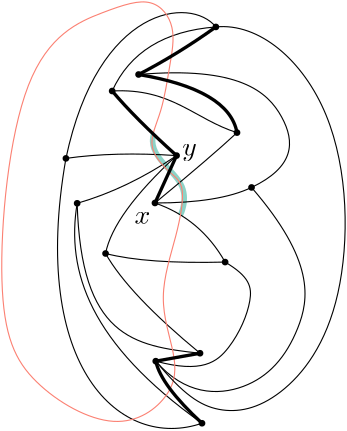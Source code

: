 <?xml version="1.0"?>
<!DOCTYPE ipe SYSTEM "ipe.dtd">
<ipe version="70206" creator="Ipe 7.2.7">
<info created="D:20180427155132" modified="D:20180510140643"/>
<ipestyle name="basic">
<symbol name="arrow/arc(spx)">
<path stroke="sym-stroke" fill="sym-stroke" pen="sym-pen">
0 0 m
-1 0.333 l
-1 -0.333 l
h
</path>
</symbol>
<symbol name="arrow/farc(spx)">
<path stroke="sym-stroke" fill="white" pen="sym-pen">
0 0 m
-1 0.333 l
-1 -0.333 l
h
</path>
</symbol>
<symbol name="arrow/ptarc(spx)">
<path stroke="sym-stroke" fill="sym-stroke" pen="sym-pen">
0 0 m
-1 0.333 l
-0.8 0 l
-1 -0.333 l
h
</path>
</symbol>
<symbol name="arrow/fptarc(spx)">
<path stroke="sym-stroke" fill="white" pen="sym-pen">
0 0 m
-1 0.333 l
-0.8 0 l
-1 -0.333 l
h
</path>
</symbol>
<symbol name="mark/circle(sx)" transformations="translations">
<path fill="sym-stroke">
0.6 0 0 0.6 0 0 e
0.4 0 0 0.4 0 0 e
</path>
</symbol>
<symbol name="mark/disk(sx)" transformations="translations">
<path fill="sym-stroke">
0.6 0 0 0.6 0 0 e
</path>
</symbol>
<symbol name="mark/fdisk(sfx)" transformations="translations">
<group>
<path fill="sym-fill">
0.5 0 0 0.5 0 0 e
</path>
<path fill="sym-stroke" fillrule="eofill">
0.6 0 0 0.6 0 0 e
0.4 0 0 0.4 0 0 e
</path>
</group>
</symbol>
<symbol name="mark/box(sx)" transformations="translations">
<path fill="sym-stroke" fillrule="eofill">
-0.6 -0.6 m
0.6 -0.6 l
0.6 0.6 l
-0.6 0.6 l
h
-0.4 -0.4 m
0.4 -0.4 l
0.4 0.4 l
-0.4 0.4 l
h
</path>
</symbol>
<symbol name="mark/square(sx)" transformations="translations">
<path fill="sym-stroke">
-0.6 -0.6 m
0.6 -0.6 l
0.6 0.6 l
-0.6 0.6 l
h
</path>
</symbol>
<symbol name="mark/fsquare(sfx)" transformations="translations">
<group>
<path fill="sym-fill">
-0.5 -0.5 m
0.5 -0.5 l
0.5 0.5 l
-0.5 0.5 l
h
</path>
<path fill="sym-stroke" fillrule="eofill">
-0.6 -0.6 m
0.6 -0.6 l
0.6 0.6 l
-0.6 0.6 l
h
-0.4 -0.4 m
0.4 -0.4 l
0.4 0.4 l
-0.4 0.4 l
h
</path>
</group>
</symbol>
<symbol name="mark/cross(sx)" transformations="translations">
<group>
<path fill="sym-stroke">
-0.43 -0.57 m
0.57 0.43 l
0.43 0.57 l
-0.57 -0.43 l
h
</path>
<path fill="sym-stroke">
-0.43 0.57 m
0.57 -0.43 l
0.43 -0.57 l
-0.57 0.43 l
h
</path>
</group>
</symbol>
<symbol name="arrow/fnormal(spx)">
<path stroke="sym-stroke" fill="white" pen="sym-pen">
0 0 m
-1 0.333 l
-1 -0.333 l
h
</path>
</symbol>
<symbol name="arrow/pointed(spx)">
<path stroke="sym-stroke" fill="sym-stroke" pen="sym-pen">
0 0 m
-1 0.333 l
-0.8 0 l
-1 -0.333 l
h
</path>
</symbol>
<symbol name="arrow/fpointed(spx)">
<path stroke="sym-stroke" fill="white" pen="sym-pen">
0 0 m
-1 0.333 l
-0.8 0 l
-1 -0.333 l
h
</path>
</symbol>
<symbol name="arrow/linear(spx)">
<path stroke="sym-stroke" pen="sym-pen">
-1 0.333 m
0 0 l
-1 -0.333 l
</path>
</symbol>
<symbol name="arrow/fdouble(spx)">
<path stroke="sym-stroke" fill="white" pen="sym-pen">
0 0 m
-1 0.333 l
-1 -0.333 l
h
-1 0 m
-2 0.333 l
-2 -0.333 l
h
</path>
</symbol>
<symbol name="arrow/double(spx)">
<path stroke="sym-stroke" fill="sym-stroke" pen="sym-pen">
0 0 m
-1 0.333 l
-1 -0.333 l
h
-1 0 m
-2 0.333 l
-2 -0.333 l
h
</path>
</symbol>
<pen name="heavier" value="0.8"/>
<pen name="fat" value="1.2"/>
<pen name="ultrafat" value="2"/>
<symbolsize name="large" value="5"/>
<symbolsize name="small" value="2"/>
<symbolsize name="tiny" value="1.1"/>
<arrowsize name="large" value="10"/>
<arrowsize name="small" value="5"/>
<arrowsize name="tiny" value="3"/>
<color name="red" value="1 0 0"/>
<color name="green" value="0 1 0"/>
<color name="blue" value="0 0 1"/>
<color name="yellow" value="1 1 0"/>
<color name="orange" value="1 0.647 0"/>
<color name="gold" value="1 0.843 0"/>
<color name="purple" value="0.627 0.125 0.941"/>
<color name="gray" value="0.745"/>
<color name="brown" value="0.647 0.165 0.165"/>
<color name="navy" value="0 0 0.502"/>
<color name="pink" value="1 0.753 0.796"/>
<color name="seagreen" value="0.18 0.545 0.341"/>
<color name="turquoise" value="0.251 0.878 0.816"/>
<color name="violet" value="0.933 0.51 0.933"/>
<color name="darkblue" value="0 0 0.545"/>
<color name="darkcyan" value="0 0.545 0.545"/>
<color name="darkgray" value="0.663"/>
<color name="darkgreen" value="0 0.392 0"/>
<color name="darkmagenta" value="0.545 0 0.545"/>
<color name="darkorange" value="1 0.549 0"/>
<color name="darkred" value="0.545 0 0"/>
<color name="lightblue" value="0.678 0.847 0.902"/>
<color name="lightcyan" value="0.878 1 1"/>
<color name="lightgray" value="0.827"/>
<color name="lightgreen" value="0.565 0.933 0.565"/>
<color name="lightyellow" value="1 1 0.878"/>
<dashstyle name="dashed" value="[4] 0"/>
<dashstyle name="dotted" value="[1 3] 0"/>
<dashstyle name="dash dotted" value="[4 2 1 2] 0"/>
<dashstyle name="dash dot dotted" value="[4 2 1 2 1 2] 0"/>
<textsize name="large" value="\large"/>
<textsize name="small" value="\small"/>
<textsize name="tiny" value="\tiny"/>
<textsize name="Large" value="\Large"/>
<textsize name="LARGE" value="\LARGE"/>
<textsize name="huge" value="\huge"/>
<textsize name="Huge" value="\Huge"/>
<textsize name="footnote" value="\footnotesize"/>
<textstyle name="center" begin="\begin{center}" end="\end{center}"/>
<textstyle name="itemize" begin="\begin{itemize}" end="\end{itemize}"/>
<textstyle name="item" begin="\begin{itemize}\item{}" end="\end{itemize}"/>
<gridsize name="4 pts" value="4"/>
<gridsize name="8 pts (~3 mm)" value="8"/>
<gridsize name="16 pts (~6 mm)" value="16"/>
<gridsize name="32 pts (~12 mm)" value="32"/>
<gridsize name="10 pts (~3.5 mm)" value="10"/>
<gridsize name="20 pts (~7 mm)" value="20"/>
<gridsize name="14 pts (~5 mm)" value="14"/>
<gridsize name="28 pts (~10 mm)" value="28"/>
<gridsize name="56 pts (~20 mm)" value="56"/>
<anglesize name="90 deg" value="90"/>
<anglesize name="60 deg" value="60"/>
<anglesize name="45 deg" value="45"/>
<anglesize name="30 deg" value="30"/>
<anglesize name="22.5 deg" value="22.5"/>
<opacity name="10%" value="0.1"/>
<opacity name="30%" value="0.3"/>
<opacity name="50%" value="0.5"/>
<opacity name="75%" value="0.75"/>
<tiling name="falling" angle="-60" step="4" width="1"/>
<tiling name="rising" angle="30" step="4" width="1"/>
</ipestyle>
<ipestyle name="brew">
<color name="aliceblue" value="0.941 0.973 1"/>
<color name="brew1" value="0.552 0.827 0.78"/>
<color name="brew2" value="1 1 0.701"/>
<color name="brew3" value="0.745 0.729 0.854"/>
<color name="brew4" value="0.984 0.501 0.447"/>
<color name="brew5" value="0.501 0.694 0.827"/>
<color name="brew6" value="0.992 0.705 0.384"/>
<color name="brew7" value="0.701 0.87 0.411"/>
<color name="brew8" value="0.988 0.803 0.898"/>
</ipestyle>
<page>
<layer name="alpha"/>
<view layers="alpha" active="alpha"/>
<path layer="alpha" stroke="brew1" pen="ultrafat">
285.372 713.01 m
282.972 705.609
301.169 695.438
294.942 683.764
294.942 683.764 c
</path>
<use matrix="1 0 0 1 125.718 -0.00008" name="mark/disk(sx)" pos="144.692 728.49" size="small" stroke="black"/>
<use matrix="1 0 0 1 125.718 -0.00008" name="mark/disk(sx)" pos="142.314 669.995" size="small" stroke="black"/>
<use matrix="1 0 0 1 125.718 -0.00008" name="mark/disk(sx)" pos="185.353 666.904" size="small" stroke="black"/>
<use matrix="1 0 0 1 125.718 -0.00008" name="mark/disk(sx)" pos="132.09 688.067" size="small" stroke="black"/>
<use matrix="1 0 0 1 125.718 -0.00008" name="mark/disk(sx)" pos="128.047 704.236" size="small" stroke="black"/>
<use matrix="1 0 0 1 125.718 -0.00008" name="mark/disk(sx)" pos="189.634 713.51" size="small" stroke="black"/>
<use matrix="1 0 0 1 125.718 -0.00008" name="mark/disk(sx)" pos="194.865 693.774" size="small" stroke="black"/>
<path matrix="1 0 0 1 125.718 -0.00008" stroke="black">
142.314 669.995 m
157.057 666.19
185.353 666.904 c
</path>
<path matrix="1 0 0 1 125.718 -0.00008" stroke="black">
144.692 728.49 m
166.093 729.679
174.415 718.265
189.634 713.51 c
</path>
<path matrix="1 0 0 1 125.718 -0.00008" stroke="black">
144.692 728.49 m
154.204 749.415
182.024 751.555 c
</path>
<path matrix="1 0 0 1 125.718 -0.00008" stroke="black">
128.047 704.236 m
139.699 759.402
172.989 762.731
182.024 751.555 c
</path>
<path matrix="1 0 0 1 125.718 -0.00008" stroke="black">
132.09 688.067 m
133.516 640.034
152.063 636.705
176.318 634.089 c
</path>
<path matrix="1 0 0 1 125.718 -0.00008" stroke="black">
176.318 634.089 m
150.637 655.252
142.314 669.995 c
</path>
<path matrix="1 0 0 1 125.718 -0.00008" stroke="black">
128.047 704.236 m
114.731 628.383
148.021 598.897
177.031 608.884 c
</path>
<path matrix="1 0 0 1 125.718 -0.00008" stroke="black">
177.031 608.884 m
136.607 637.656
128.047 663.575
132.09 688.067 c
</path>
<use matrix="1 0 0 1 125.718 -0.00008" name="mark/disk(sx)" pos="177.031 608.884" size="small" stroke="black"/>
<use matrix="1 0 0 1 125.718 -0.00008" name="mark/disk(sx)" pos="176.318 634.089" size="small" stroke="black"/>
<use matrix="1 0 0 1 125.718 -0.00008" name="mark/disk(sx)" pos="182.024 751.555" size="small" stroke="black"/>
<path matrix="1 0 0 1 125.718 -0.00008" stroke="black">
154.204 734.435 m
190.347 737.526
211.034 718.979
210.321 701.145
194.865 693.774 c
</path>
<path matrix="1 0 0 1 125.718 -0.00008" stroke="black">
185.353 666.904 m
194.151 661.673
196.054 654.301
187.969 635.041
177.031 626.718
160.386 631.236 c
</path>
<path matrix="1 0 0 1 125.718 -0.00008" stroke="black">
160.386 631.236 m
170.849 619.109
194.627 618.396
213.65 639.796
217.692 667.379
194.865 693.774 c
</path>
<use matrix="1 0 0 1 125.718 -0.00008" name="mark/disk(sx)" pos="160.386 631.236" size="small" stroke="black"/>
<use matrix="1 0 0 1 125.718 -0.00008" name="mark/disk(sx)" pos="154.204 734.435" size="small" stroke="black"/>
<use matrix="1 0 0 1 0 5.08846" name="mark/disk(sx)" pos="285.814 683.09" size="small" stroke="black"/>
<use matrix="1 0 0 1 0 5.08846" name="mark/disk(sx)" pos="293.596 700.151" size="small" stroke="black"/>
<path matrix="1 0 0 1 0 5.08846" stroke="black">
293.596 700.151 m
271.446 701.648
253.765 699.147 c
</path>
<path matrix="1 0 0 1 0 5.08846" stroke="black">
293.596 700.151 m
275.936 688.178
257.808 682.978 c
</path>
<path matrix="1 0 0 1 0 5.08846" stroke="black">
285.814 683.09 m
306.168 699.852
315.352 708.421 c
</path>
<path matrix="1 0 0 1 0 5.08846" stroke="black">
285.814 683.09 m
302.277 677.402
311.071 661.815 c
</path>
<path matrix="1 0 0 1 0 5.08846" stroke="black">
293.596 700.151 m
270.847 679.198
268.032 664.906 c
</path>
<text matrix="1 0 0 1 1 9.08846" transformations="translations" pos="283.12 675.906" stroke="black" type="label" width="5.694" height="4.289" depth="0" halign="right" valign="top" style="math">x</text>
<text matrix="1 0 0 1 2 5.08846" transformations="translations" pos="293.596 700.151" stroke="black" type="label" width="5.242" height="4.297" depth="1.93" valign="baseline" style="math">y</text>
<path stroke="black">
285.814 688.178 m
308.915 688.165
320.583 693.774 c
</path>
<path stroke="brew4">
239.725 622.514
273.044 603.918
293.249 619.238
293.579 633.419
286.324 653.866
294.074 677.117
297.042 694.925
291.6 698.388
282.201 708.447
288.467 720.484
291.106 737.963
293.744 751.814
285.459 762.871
269.513 758.14
236.22 743.946
227.109 648.974 u
</path>
<path stroke="black">
286.104 631.236 m
296.053 619.238
308.09 611.158
330.516 615.446
356.075 648.26
355.25 726.09
323.26 753.133
307.742 751.555 c
</path>
<group>
<path matrix="1 0 0 1 125.718 -0.00008" stroke="black" pen="fat">
189.634 713.51 m
186.78 728.966
154.204 734.435 c
</path>
<path matrix="1 0 0 1 0 5.08846" stroke="black" pen="fat">
293.596 700.151 m
285.814 683.09 l
</path>
<path matrix="1 0 0 1 0 5.08846" stroke="black" pen="fat">
293.596 700.151 m
278.63 713.621
270.41 723.401 c
</path>
<path stroke="black" pen="fat">
307.742 751.555 m
294.074 741.756
279.922 734.435 c
</path>
<path stroke="black" pen="fat">
302.036 634.089 m
286.104 631.236 l
</path>
<path stroke="black" pen="fat">
286.104 631.236 m
287.973 622.536
302.749 608.884 c
</path>
</group>
</page>
</ipe>

